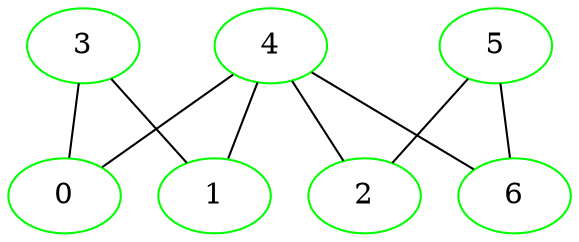graph G {
    0 [shape=ellipse,color=green];
    1 [shape=ellipse,color=green];
    2 [shape=ellipse,color=green];
    3 [shape=ellipse,color=green];
    4 [shape=ellipse,color=green];
    5 [shape=ellipse,color=green];
    6 [shape=ellipse,color=green];
    3 -- {0,1}
    4 -- {0,1,6,2};
    5 -- {2,6}
}

graph G2 {
    0 [shape=ellipse,color=green];
    1 [shape=ellipse,color=green];
    2 [shape=ellipse,color=green];
    3 [shape=ellipse,color=green];
    4 [shape=ellipse,color=green];
    3 -- {0,1,4}
    2 -- {0,1,4};
}